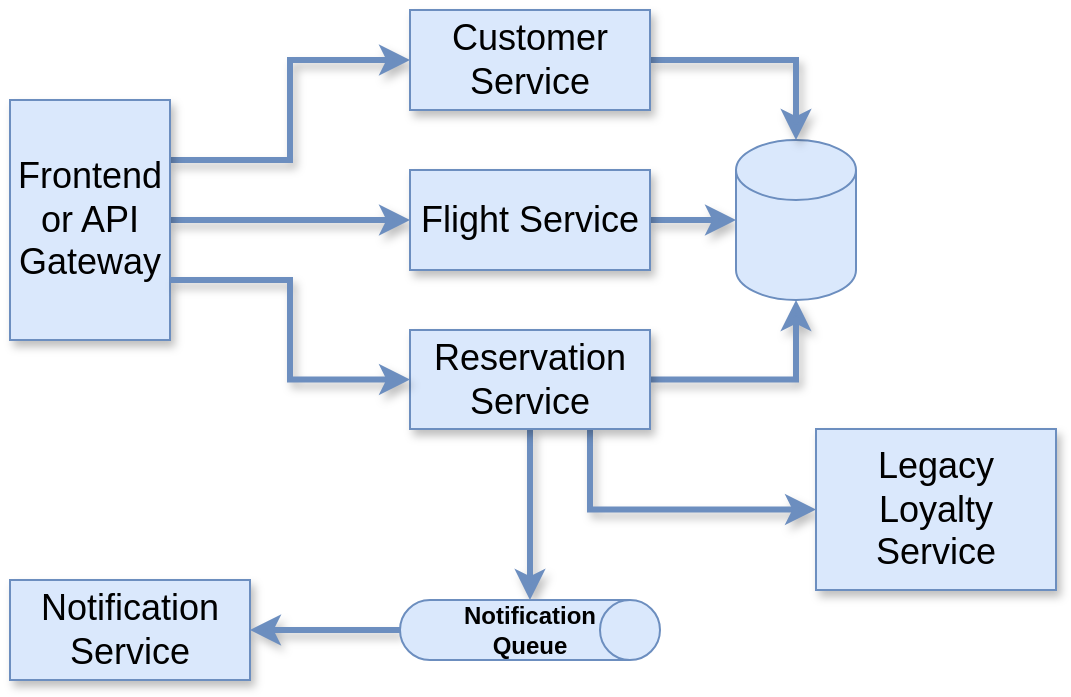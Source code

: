 <mxfile version="14.1.8" type="device" pages="4"><diagram name="Page-1" id="90a13364-a465-7bf4-72fc-28e22215d7a0"><mxGraphModel dx="1086" dy="806" grid="1" gridSize="10" guides="1" tooltips="1" connect="1" arrows="1" fold="1" page="1" pageScale="1.5" pageWidth="1169" pageHeight="826" background="#ffffff" math="0" shadow="0"><root><mxCell id="0" style=";html=1;"/><mxCell id="1" style=";html=1;" parent="0"/><mxCell id="6uJpOnwZQ0r9hFx7CuCv-26" style="rounded=0;orthogonalLoop=1;jettySize=auto;html=1;entryX=0;entryY=0.5;entryDx=0;entryDy=0;edgeStyle=orthogonalEdgeStyle;strokeWidth=3;fillColor=#dae8fc;strokeColor=#6c8ebf;shadow=1;exitX=1;exitY=0.5;exitDx=0;exitDy=0;" parent="1" source="3a17f1ce550125da-8" target="3a17f1ce550125da-4" edge="1"><mxGeometry relative="1" as="geometry"><mxPoint x="950" y="555" as="sourcePoint"/></mxGeometry></mxCell><mxCell id="TBO6qhrg3DSE2DTj_Vc_-5" style="edgeStyle=orthogonalEdgeStyle;rounded=0;orthogonalLoop=1;jettySize=auto;html=1;exitX=1;exitY=0.25;exitDx=0;exitDy=0;entryX=0;entryY=0.5;entryDx=0;entryDy=0;strokeWidth=3;fillColor=#dae8fc;strokeColor=#6c8ebf;shadow=1;" parent="1" source="3a17f1ce550125da-8" target="TBO6qhrg3DSE2DTj_Vc_-1" edge="1"><mxGeometry relative="1" as="geometry"><mxPoint x="950" y="497.5" as="sourcePoint"/></mxGeometry></mxCell><mxCell id="6uJpOnwZQ0r9hFx7CuCv-15" style="edgeStyle=orthogonalEdgeStyle;rounded=0;orthogonalLoop=1;jettySize=auto;html=1;exitX=1;exitY=0.5;exitDx=0;exitDy=0;strokeWidth=3;fillColor=#dae8fc;shadow=1;strokeColor=#6c8ebf;" parent="1" source="3a17f1ce550125da-4" target="6uJpOnwZQ0r9hFx7CuCv-13" edge="1"><mxGeometry relative="1" as="geometry"/></mxCell><mxCell id="3a17f1ce550125da-4" value="Flight Service" style="whiteSpace=wrap;html=1;shadow=1;fontSize=18;fillColor=#dae8fc;strokeColor=#6c8ebf;" parent="1" vertex="1"><mxGeometry x="1037" y="510" width="120" height="50" as="geometry"/></mxCell><mxCell id="6uJpOnwZQ0r9hFx7CuCv-17" style="edgeStyle=orthogonalEdgeStyle;rounded=0;orthogonalLoop=1;jettySize=auto;html=1;exitX=1;exitY=0.5;exitDx=0;exitDy=0;entryX=0.5;entryY=1;entryDx=0;entryDy=0;entryPerimeter=0;strokeWidth=3;fillColor=#dae8fc;shadow=1;strokeColor=#6c8ebf;" parent="1" source="3a17f1ce550125da-6" target="6uJpOnwZQ0r9hFx7CuCv-13" edge="1"><mxGeometry relative="1" as="geometry"/></mxCell><mxCell id="6uJpOnwZQ0r9hFx7CuCv-20" style="edgeStyle=orthogonalEdgeStyle;rounded=0;orthogonalLoop=1;jettySize=auto;html=1;exitX=0.5;exitY=1;exitDx=0;exitDy=0;entryX=0;entryY=0.5;entryDx=0;entryDy=0;entryPerimeter=0;strokeWidth=3;fillColor=#dae8fc;strokeColor=#6c8ebf;shadow=1;" parent="1" source="3a17f1ce550125da-6" target="6uJpOnwZQ0r9hFx7CuCv-19" edge="1"><mxGeometry relative="1" as="geometry"/></mxCell><mxCell id="BXw_F0xIIRYyj80Pb8Pd-3" style="edgeStyle=orthogonalEdgeStyle;rounded=0;orthogonalLoop=1;jettySize=auto;html=1;exitX=0.75;exitY=1;exitDx=0;exitDy=0;entryX=0;entryY=0.5;entryDx=0;entryDy=0;strokeWidth=3;fillColor=#dae8fc;strokeColor=#6c8ebf;shadow=1;" edge="1" parent="1" source="3a17f1ce550125da-6" target="BXw_F0xIIRYyj80Pb8Pd-2"><mxGeometry relative="1" as="geometry"/></mxCell><mxCell id="3a17f1ce550125da-6" value="Reservation Service" style="whiteSpace=wrap;html=1;shadow=1;fontSize=18;fillColor=#dae8fc;strokeColor=#6c8ebf;" parent="1" vertex="1"><mxGeometry x="1037" y="590" width="120" height="49.5" as="geometry"/></mxCell><mxCell id="3a17f1ce550125da-7" value="Notification Service" style="whiteSpace=wrap;html=1;shadow=1;fontSize=18;fillColor=#dae8fc;strokeColor=#6c8ebf;" parent="1" vertex="1"><mxGeometry x="837" y="715" width="120" height="50" as="geometry"/></mxCell><mxCell id="3a17f1ce550125da-8" value="Frontend or API Gateway" style="whiteSpace=wrap;html=1;shadow=1;fontSize=18;fillColor=#dae8fc;strokeColor=#6c8ebf;" parent="1" vertex="1"><mxGeometry x="837" y="475" width="80" height="120" as="geometry"/></mxCell><mxCell id="6uJpOnwZQ0r9hFx7CuCv-11" style="edgeStyle=orthogonalEdgeStyle;rounded=0;orthogonalLoop=1;jettySize=auto;html=1;exitX=0.5;exitY=1;exitDx=0;exitDy=0;" parent="1" source="3a17f1ce550125da-8" target="3a17f1ce550125da-8" edge="1"><mxGeometry relative="1" as="geometry"/></mxCell><mxCell id="6uJpOnwZQ0r9hFx7CuCv-12" value="" style="endArrow=classic;html=1;exitX=1;exitY=0.75;exitDx=0;exitDy=0;entryX=0;entryY=0.5;entryDx=0;entryDy=0;edgeStyle=orthogonalEdgeStyle;rounded=0;strokeWidth=3;fillColor=#dae8fc;strokeColor=#6c8ebf;shadow=1;" parent="1" source="3a17f1ce550125da-8" target="3a17f1ce550125da-6" edge="1"><mxGeometry width="50" height="50" relative="1" as="geometry"><mxPoint x="950" y="612.5" as="sourcePoint"/><mxPoint x="1060" y="610" as="targetPoint"/></mxGeometry></mxCell><mxCell id="6uJpOnwZQ0r9hFx7CuCv-13" value="" style="shape=cylinder3;whiteSpace=wrap;html=1;boundedLbl=1;backgroundOutline=1;size=15;fillColor=#dae8fc;strokeColor=#6c8ebf;" parent="1" vertex="1"><mxGeometry x="1200" y="495" width="60" height="80" as="geometry"/></mxCell><mxCell id="6uJpOnwZQ0r9hFx7CuCv-23" style="edgeStyle=orthogonalEdgeStyle;rounded=0;orthogonalLoop=1;jettySize=auto;html=1;exitX=0.5;exitY=1;exitDx=0;exitDy=0;exitPerimeter=0;entryX=1;entryY=0.5;entryDx=0;entryDy=0;fillColor=#dae8fc;strokeColor=#6c8ebf;strokeWidth=3;shadow=1;" parent="1" source="6uJpOnwZQ0r9hFx7CuCv-19" target="3a17f1ce550125da-7" edge="1"><mxGeometry relative="1" as="geometry"/></mxCell><mxCell id="6uJpOnwZQ0r9hFx7CuCv-19" value="" style="shape=cylinder3;whiteSpace=wrap;html=1;boundedLbl=1;backgroundOutline=1;size=15;rotation=90;fillColor=#dae8fc;strokeColor=#6c8ebf;" parent="1" vertex="1"><mxGeometry x="1082" y="675" width="30" height="130" as="geometry"/></mxCell><mxCell id="6uJpOnwZQ0r9hFx7CuCv-21" value="Notification Queue" style="text;html=1;strokeColor=none;fillColor=none;align=center;verticalAlign=middle;whiteSpace=wrap;rounded=0;fontStyle=1" parent="1" vertex="1"><mxGeometry x="1077" y="730" width="40" height="20" as="geometry"/></mxCell><mxCell id="TBO6qhrg3DSE2DTj_Vc_-3" style="edgeStyle=orthogonalEdgeStyle;rounded=0;orthogonalLoop=1;jettySize=auto;html=1;exitX=1;exitY=0.5;exitDx=0;exitDy=0;entryX=0.5;entryY=0;entryDx=0;entryDy=0;entryPerimeter=0;strokeWidth=3;fillColor=#dae8fc;strokeColor=#6c8ebf;shadow=1;" parent="1" source="TBO6qhrg3DSE2DTj_Vc_-1" target="6uJpOnwZQ0r9hFx7CuCv-13" edge="1"><mxGeometry relative="1" as="geometry"/></mxCell><mxCell id="TBO6qhrg3DSE2DTj_Vc_-1" value="Customer Service" style="whiteSpace=wrap;html=1;shadow=1;fontSize=18;fillColor=#dae8fc;strokeColor=#6c8ebf;" parent="1" vertex="1"><mxGeometry x="1037" y="430" width="120" height="50" as="geometry"/></mxCell><mxCell id="BXw_F0xIIRYyj80Pb8Pd-2" value="Legacy&lt;br&gt;Loyalty Service" style="whiteSpace=wrap;html=1;shadow=1;fontSize=18;fillColor=#dae8fc;strokeColor=#6c8ebf;" vertex="1" parent="1"><mxGeometry x="1240" y="639.5" width="120" height="80.5" as="geometry"/></mxCell></root></mxGraphModel></diagram><diagram id="9K5uFBOcNw0nn7QbsFFS" name="Booking"><mxGraphModel dx="1086" dy="806" grid="1" gridSize="10" guides="1" tooltips="1" connect="1" arrows="1" fold="1" page="1" pageScale="1" pageWidth="850" pageHeight="1100" math="0" shadow="0"><root><mxCell id="N2ZYFlKYr0upUgqSdVYX-0"/><mxCell id="N2ZYFlKYr0upUgqSdVYX-1" parent="N2ZYFlKYr0upUgqSdVYX-0"/><mxCell id="N2ZYFlKYr0upUgqSdVYX-2" style="rounded=0;orthogonalLoop=1;jettySize=auto;html=1;entryX=0;entryY=0.5;entryDx=0;entryDy=0;edgeStyle=orthogonalEdgeStyle;strokeWidth=3;fillColor=#dae8fc;strokeColor=#6c8ebf;shadow=1;exitX=1;exitY=0.5;exitDx=0;exitDy=0;" edge="1" parent="N2ZYFlKYr0upUgqSdVYX-1" source="N2ZYFlKYr0upUgqSdVYX-21" target="N2ZYFlKYr0upUgqSdVYX-5"><mxGeometry relative="1" as="geometry"><mxPoint x="233" y="165" as="sourcePoint"/></mxGeometry></mxCell><mxCell id="N2ZYFlKYr0upUgqSdVYX-3" style="edgeStyle=orthogonalEdgeStyle;rounded=0;orthogonalLoop=1;jettySize=auto;html=1;exitX=1;exitY=0.25;exitDx=0;exitDy=0;entryX=0;entryY=0.5;entryDx=0;entryDy=0;strokeWidth=3;fillColor=#dae8fc;strokeColor=#6c8ebf;shadow=1;" edge="1" parent="N2ZYFlKYr0upUgqSdVYX-1" source="N2ZYFlKYr0upUgqSdVYX-21" target="N2ZYFlKYr0upUgqSdVYX-19"><mxGeometry relative="1" as="geometry"><mxPoint x="233" y="107.5" as="sourcePoint"/></mxGeometry></mxCell><mxCell id="N2ZYFlKYr0upUgqSdVYX-4" style="edgeStyle=orthogonalEdgeStyle;rounded=0;orthogonalLoop=1;jettySize=auto;html=1;exitX=1;exitY=0.5;exitDx=0;exitDy=0;strokeWidth=3;fillColor=#dae8fc;shadow=1;strokeColor=#6c8ebf;" edge="1" parent="N2ZYFlKYr0upUgqSdVYX-1" source="N2ZYFlKYr0upUgqSdVYX-5" target="N2ZYFlKYr0upUgqSdVYX-14"><mxGeometry relative="1" as="geometry"/></mxCell><mxCell id="N2ZYFlKYr0upUgqSdVYX-5" value="Flight Service" style="whiteSpace=wrap;html=1;shadow=1;fontSize=18;fillColor=#d5e8d4;strokeColor=#82b366;strokeWidth=2;" vertex="1" parent="N2ZYFlKYr0upUgqSdVYX-1"><mxGeometry x="320" y="120" width="120" height="50" as="geometry"/></mxCell><mxCell id="N2ZYFlKYr0upUgqSdVYX-6" style="edgeStyle=orthogonalEdgeStyle;rounded=0;orthogonalLoop=1;jettySize=auto;html=1;exitX=1;exitY=0.5;exitDx=0;exitDy=0;entryX=0.5;entryY=1;entryDx=0;entryDy=0;entryPerimeter=0;strokeWidth=3;fillColor=#dae8fc;shadow=1;strokeColor=#6c8ebf;" edge="1" parent="N2ZYFlKYr0upUgqSdVYX-1" source="N2ZYFlKYr0upUgqSdVYX-9" target="N2ZYFlKYr0upUgqSdVYX-14"><mxGeometry relative="1" as="geometry"/></mxCell><mxCell id="N2ZYFlKYr0upUgqSdVYX-9" value="Booking Service" style="whiteSpace=wrap;html=1;shadow=1;fontSize=18;fillColor=#f8cecc;strokeColor=#b85450;strokeWidth=2;" vertex="1" parent="N2ZYFlKYr0upUgqSdVYX-1"><mxGeometry x="320" y="200" width="120" height="49.5" as="geometry"/></mxCell><mxCell id="N2ZYFlKYr0upUgqSdVYX-23" style="edgeStyle=orthogonalEdgeStyle;rounded=0;orthogonalLoop=1;jettySize=auto;html=1;exitX=1;exitY=0.25;exitDx=0;exitDy=0;entryX=0;entryY=0.25;entryDx=0;entryDy=0;shadow=1;strokeWidth=3;fillColor=#dae8fc;strokeColor=#6c8ebf;" edge="1" parent="N2ZYFlKYr0upUgqSdVYX-1" source="N2ZYFlKYr0upUgqSdVYX-11" target="N2ZYFlKYr0upUgqSdVYX-21"><mxGeometry relative="1" as="geometry"/></mxCell><mxCell id="N2ZYFlKYr0upUgqSdVYX-24" style="edgeStyle=orthogonalEdgeStyle;rounded=0;orthogonalLoop=1;jettySize=auto;html=1;exitX=1;exitY=0.5;exitDx=0;exitDy=0;entryX=0;entryY=0.5;entryDx=0;entryDy=0;shadow=1;strokeWidth=3;fillColor=#dae8fc;strokeColor=#6c8ebf;" edge="1" parent="N2ZYFlKYr0upUgqSdVYX-1" source="N2ZYFlKYr0upUgqSdVYX-11" target="N2ZYFlKYr0upUgqSdVYX-21"><mxGeometry relative="1" as="geometry"/></mxCell><mxCell id="N2ZYFlKYr0upUgqSdVYX-25" style="edgeStyle=orthogonalEdgeStyle;rounded=0;orthogonalLoop=1;jettySize=auto;html=1;exitX=1;exitY=0.75;exitDx=0;exitDy=0;entryX=0;entryY=0.75;entryDx=0;entryDy=0;shadow=1;strokeWidth=3;fillColor=#dae8fc;strokeColor=#6c8ebf;" edge="1" parent="N2ZYFlKYr0upUgqSdVYX-1" source="N2ZYFlKYr0upUgqSdVYX-11" target="N2ZYFlKYr0upUgqSdVYX-21"><mxGeometry relative="1" as="geometry"/></mxCell><mxCell id="N2ZYFlKYr0upUgqSdVYX-11" value="Web + App" style="whiteSpace=wrap;html=1;shadow=1;fontSize=18;fillColor=#dae8fc;strokeColor=#6c8ebf;strokeWidth=2;" vertex="1" parent="N2ZYFlKYr0upUgqSdVYX-1"><mxGeometry x="40" y="40" width="80" height="210" as="geometry"/></mxCell><mxCell id="N2ZYFlKYr0upUgqSdVYX-12" style="edgeStyle=orthogonalEdgeStyle;rounded=0;orthogonalLoop=1;jettySize=auto;html=1;exitX=0.5;exitY=1;exitDx=0;exitDy=0;" edge="1" parent="N2ZYFlKYr0upUgqSdVYX-1" source="N2ZYFlKYr0upUgqSdVYX-11" target="N2ZYFlKYr0upUgqSdVYX-11"><mxGeometry relative="1" as="geometry"/></mxCell><mxCell id="N2ZYFlKYr0upUgqSdVYX-13" value="" style="endArrow=classic;html=1;exitX=1;exitY=0.75;exitDx=0;exitDy=0;entryX=0;entryY=0.5;entryDx=0;entryDy=0;edgeStyle=orthogonalEdgeStyle;rounded=0;strokeWidth=3;fillColor=#dae8fc;strokeColor=#6c8ebf;shadow=1;" edge="1" parent="N2ZYFlKYr0upUgqSdVYX-1" source="N2ZYFlKYr0upUgqSdVYX-21" target="N2ZYFlKYr0upUgqSdVYX-9"><mxGeometry width="50" height="50" relative="1" as="geometry"><mxPoint x="233" y="222.5" as="sourcePoint"/><mxPoint x="343" y="220" as="targetPoint"/></mxGeometry></mxCell><mxCell id="N2ZYFlKYr0upUgqSdVYX-14" value="" style="shape=cylinder3;whiteSpace=wrap;html=1;boundedLbl=1;backgroundOutline=1;size=15;fillColor=#dae8fc;strokeColor=#6c8ebf;strokeWidth=2;" vertex="1" parent="N2ZYFlKYr0upUgqSdVYX-1"><mxGeometry x="483" y="105" width="60" height="80" as="geometry"/></mxCell><mxCell id="N2ZYFlKYr0upUgqSdVYX-18" style="edgeStyle=orthogonalEdgeStyle;rounded=0;orthogonalLoop=1;jettySize=auto;html=1;exitX=1;exitY=0.5;exitDx=0;exitDy=0;entryX=0.5;entryY=0;entryDx=0;entryDy=0;entryPerimeter=0;strokeWidth=3;fillColor=#dae8fc;strokeColor=#6c8ebf;shadow=1;" edge="1" parent="N2ZYFlKYr0upUgqSdVYX-1" source="N2ZYFlKYr0upUgqSdVYX-19" target="N2ZYFlKYr0upUgqSdVYX-14"><mxGeometry relative="1" as="geometry"/></mxCell><mxCell id="N2ZYFlKYr0upUgqSdVYX-19" value="Customer Service" style="whiteSpace=wrap;html=1;shadow=1;fontSize=18;fillColor=#d5e8d4;strokeColor=#82b366;strokeWidth=2;" vertex="1" parent="N2ZYFlKYr0upUgqSdVYX-1"><mxGeometry x="320" y="40" width="120" height="50" as="geometry"/></mxCell><mxCell id="N2ZYFlKYr0upUgqSdVYX-21" value="API Gateway" style="whiteSpace=wrap;html=1;shadow=1;fontSize=18;fillColor=#dae8fc;strokeColor=#6c8ebf;strokeWidth=2;" vertex="1" parent="N2ZYFlKYr0upUgqSdVYX-1"><mxGeometry x="160" y="40" width="80" height="210" as="geometry"/></mxCell></root></mxGraphModel></diagram><diagram name="Loyalty" id="JsMrkdM38_6QUIYFpHEE"><mxGraphModel dx="1086" dy="806" grid="1" gridSize="10" guides="1" tooltips="1" connect="1" arrows="1" fold="1" page="1" pageScale="1" pageWidth="850" pageHeight="1100" math="0" shadow="0"><root><mxCell id="9sG3XGMuQeK7634BkWsB-0"/><mxCell id="9sG3XGMuQeK7634BkWsB-1" parent="9sG3XGMuQeK7634BkWsB-0"/><mxCell id="9sG3XGMuQeK7634BkWsB-2" style="rounded=0;orthogonalLoop=1;jettySize=auto;html=1;entryX=0;entryY=0.5;entryDx=0;entryDy=0;edgeStyle=orthogonalEdgeStyle;strokeWidth=3;fillColor=#dae8fc;strokeColor=#6c8ebf;shadow=1;exitX=1;exitY=0.5;exitDx=0;exitDy=0;" edge="1" parent="9sG3XGMuQeK7634BkWsB-1" source="9sG3XGMuQeK7634BkWsB-17" target="9sG3XGMuQeK7634BkWsB-5"><mxGeometry relative="1" as="geometry"><mxPoint x="233" y="165" as="sourcePoint"/></mxGeometry></mxCell><mxCell id="9sG3XGMuQeK7634BkWsB-3" style="edgeStyle=orthogonalEdgeStyle;rounded=0;orthogonalLoop=1;jettySize=auto;html=1;exitX=1;exitY=0.25;exitDx=0;exitDy=0;entryX=0;entryY=0.5;entryDx=0;entryDy=0;strokeWidth=3;fillColor=#dae8fc;strokeColor=#6c8ebf;shadow=1;" edge="1" parent="9sG3XGMuQeK7634BkWsB-1" source="9sG3XGMuQeK7634BkWsB-17" target="9sG3XGMuQeK7634BkWsB-16"><mxGeometry relative="1" as="geometry"><mxPoint x="233" y="107.5" as="sourcePoint"/></mxGeometry></mxCell><mxCell id="9sG3XGMuQeK7634BkWsB-4" style="edgeStyle=orthogonalEdgeStyle;rounded=0;orthogonalLoop=1;jettySize=auto;html=1;exitX=1;exitY=0.5;exitDx=0;exitDy=0;strokeWidth=3;fillColor=#dae8fc;shadow=1;strokeColor=#6c8ebf;" edge="1" parent="9sG3XGMuQeK7634BkWsB-1" source="9sG3XGMuQeK7634BkWsB-5" target="9sG3XGMuQeK7634BkWsB-14"><mxGeometry relative="1" as="geometry"/></mxCell><mxCell id="9sG3XGMuQeK7634BkWsB-5" value="Flight Service" style="whiteSpace=wrap;html=1;shadow=1;fontSize=18;fillColor=#d5e8d4;strokeColor=#82b366;strokeWidth=2;" vertex="1" parent="9sG3XGMuQeK7634BkWsB-1"><mxGeometry x="320" y="120" width="120" height="50" as="geometry"/></mxCell><mxCell id="9sG3XGMuQeK7634BkWsB-6" style="edgeStyle=orthogonalEdgeStyle;rounded=0;orthogonalLoop=1;jettySize=auto;html=1;exitX=1;exitY=0.5;exitDx=0;exitDy=0;entryX=0.5;entryY=1;entryDx=0;entryDy=0;entryPerimeter=0;strokeWidth=3;fillColor=#dae8fc;shadow=1;strokeColor=#6c8ebf;" edge="1" parent="9sG3XGMuQeK7634BkWsB-1" source="9sG3XGMuQeK7634BkWsB-7" target="9sG3XGMuQeK7634BkWsB-14"><mxGeometry relative="1" as="geometry"/></mxCell><mxCell id="B83CJef7a2EJPVdl7CSZ-1" style="edgeStyle=orthogonalEdgeStyle;rounded=0;orthogonalLoop=1;jettySize=auto;html=1;exitX=0.75;exitY=1;exitDx=0;exitDy=0;entryX=0.5;entryY=0;entryDx=0;entryDy=0;shadow=1;strokeWidth=3;fillColor=#dae8fc;strokeColor=#6c8ebf;" edge="1" parent="9sG3XGMuQeK7634BkWsB-1" source="9sG3XGMuQeK7634BkWsB-7" target="B83CJef7a2EJPVdl7CSZ-0"><mxGeometry relative="1" as="geometry"/></mxCell><mxCell id="9sG3XGMuQeK7634BkWsB-7" value="Booking Service" style="whiteSpace=wrap;html=1;shadow=1;fontSize=18;fillColor=#d5e8d4;strokeColor=#82b366;strokeWidth=2;" vertex="1" parent="9sG3XGMuQeK7634BkWsB-1"><mxGeometry x="320" y="200" width="120" height="49.5" as="geometry"/></mxCell><mxCell id="9sG3XGMuQeK7634BkWsB-8" style="edgeStyle=orthogonalEdgeStyle;rounded=0;orthogonalLoop=1;jettySize=auto;html=1;exitX=1;exitY=0.25;exitDx=0;exitDy=0;entryX=0;entryY=0.25;entryDx=0;entryDy=0;shadow=1;strokeWidth=3;fillColor=#dae8fc;strokeColor=#6c8ebf;" edge="1" parent="9sG3XGMuQeK7634BkWsB-1" source="9sG3XGMuQeK7634BkWsB-11" target="9sG3XGMuQeK7634BkWsB-17"><mxGeometry relative="1" as="geometry"/></mxCell><mxCell id="9sG3XGMuQeK7634BkWsB-9" style="edgeStyle=orthogonalEdgeStyle;rounded=0;orthogonalLoop=1;jettySize=auto;html=1;exitX=1;exitY=0.5;exitDx=0;exitDy=0;entryX=0;entryY=0.5;entryDx=0;entryDy=0;shadow=1;strokeWidth=3;fillColor=#dae8fc;strokeColor=#6c8ebf;" edge="1" parent="9sG3XGMuQeK7634BkWsB-1" source="9sG3XGMuQeK7634BkWsB-11" target="9sG3XGMuQeK7634BkWsB-17"><mxGeometry relative="1" as="geometry"/></mxCell><mxCell id="9sG3XGMuQeK7634BkWsB-10" style="edgeStyle=orthogonalEdgeStyle;rounded=0;orthogonalLoop=1;jettySize=auto;html=1;exitX=1;exitY=0.75;exitDx=0;exitDy=0;entryX=0;entryY=0.75;entryDx=0;entryDy=0;shadow=1;strokeWidth=3;fillColor=#dae8fc;strokeColor=#6c8ebf;" edge="1" parent="9sG3XGMuQeK7634BkWsB-1" source="9sG3XGMuQeK7634BkWsB-11" target="9sG3XGMuQeK7634BkWsB-17"><mxGeometry relative="1" as="geometry"/></mxCell><mxCell id="9sG3XGMuQeK7634BkWsB-11" value="Web + App" style="whiteSpace=wrap;html=1;shadow=1;fontSize=18;fillColor=#dae8fc;strokeColor=#6c8ebf;strokeWidth=2;" vertex="1" parent="9sG3XGMuQeK7634BkWsB-1"><mxGeometry x="40" y="40" width="80" height="210" as="geometry"/></mxCell><mxCell id="9sG3XGMuQeK7634BkWsB-12" style="edgeStyle=orthogonalEdgeStyle;rounded=0;orthogonalLoop=1;jettySize=auto;html=1;exitX=0.5;exitY=1;exitDx=0;exitDy=0;" edge="1" parent="9sG3XGMuQeK7634BkWsB-1" source="9sG3XGMuQeK7634BkWsB-11" target="9sG3XGMuQeK7634BkWsB-11"><mxGeometry relative="1" as="geometry"/></mxCell><mxCell id="9sG3XGMuQeK7634BkWsB-13" value="" style="endArrow=classic;html=1;exitX=1;exitY=0.75;exitDx=0;exitDy=0;entryX=0;entryY=0.5;entryDx=0;entryDy=0;edgeStyle=orthogonalEdgeStyle;rounded=0;strokeWidth=3;fillColor=#dae8fc;strokeColor=#6c8ebf;shadow=1;" edge="1" parent="9sG3XGMuQeK7634BkWsB-1" source="9sG3XGMuQeK7634BkWsB-17" target="9sG3XGMuQeK7634BkWsB-7"><mxGeometry width="50" height="50" relative="1" as="geometry"><mxPoint x="233" y="222.5" as="sourcePoint"/><mxPoint x="343" y="220" as="targetPoint"/></mxGeometry></mxCell><mxCell id="9sG3XGMuQeK7634BkWsB-14" value="" style="shape=cylinder3;whiteSpace=wrap;html=1;boundedLbl=1;backgroundOutline=1;size=15;fillColor=#dae8fc;strokeColor=#6c8ebf;strokeWidth=2;" vertex="1" parent="9sG3XGMuQeK7634BkWsB-1"><mxGeometry x="483" y="105" width="60" height="80" as="geometry"/></mxCell><mxCell id="9sG3XGMuQeK7634BkWsB-15" style="edgeStyle=orthogonalEdgeStyle;rounded=0;orthogonalLoop=1;jettySize=auto;html=1;exitX=1;exitY=0.5;exitDx=0;exitDy=0;entryX=0.5;entryY=0;entryDx=0;entryDy=0;entryPerimeter=0;strokeWidth=3;fillColor=#dae8fc;strokeColor=#6c8ebf;shadow=1;" edge="1" parent="9sG3XGMuQeK7634BkWsB-1" source="9sG3XGMuQeK7634BkWsB-16" target="9sG3XGMuQeK7634BkWsB-14"><mxGeometry relative="1" as="geometry"/></mxCell><mxCell id="9sG3XGMuQeK7634BkWsB-16" value="Customer Service" style="whiteSpace=wrap;html=1;shadow=1;fontSize=18;fillColor=#d5e8d4;strokeColor=#82b366;strokeWidth=2;" vertex="1" parent="9sG3XGMuQeK7634BkWsB-1"><mxGeometry x="320" y="40" width="120" height="50" as="geometry"/></mxCell><mxCell id="9sG3XGMuQeK7634BkWsB-17" value="API Gateway" style="whiteSpace=wrap;html=1;shadow=1;fontSize=18;fillColor=#dae8fc;strokeColor=#6c8ebf;strokeWidth=2;" vertex="1" parent="9sG3XGMuQeK7634BkWsB-1"><mxGeometry x="160" y="40" width="80" height="210" as="geometry"/></mxCell><mxCell id="B83CJef7a2EJPVdl7CSZ-0" value="Legacy Loyalty Service" style="whiteSpace=wrap;html=1;shadow=1;fontSize=18;fillColor=#f8cecc;strokeColor=#b85450;strokeWidth=2;" vertex="1" parent="9sG3XGMuQeK7634BkWsB-1"><mxGeometry x="400" y="320" width="120" height="80" as="geometry"/></mxCell></root></mxGraphModel></diagram><diagram name="Notification" id="sLvLpMGYgGzAVuTo_P69"><mxGraphModel dx="1086" dy="806" grid="1" gridSize="10" guides="1" tooltips="1" connect="1" arrows="1" fold="1" page="1" pageScale="1" pageWidth="850" pageHeight="1100" math="0" shadow="0"><root><mxCell id="ywvU6y7cSyENzXjc-14r-0"/><mxCell id="ywvU6y7cSyENzXjc-14r-1" parent="ywvU6y7cSyENzXjc-14r-0"/><mxCell id="ywvU6y7cSyENzXjc-14r-2" style="rounded=0;orthogonalLoop=1;jettySize=auto;html=1;entryX=0;entryY=0.5;entryDx=0;entryDy=0;edgeStyle=orthogonalEdgeStyle;strokeWidth=3;fillColor=#dae8fc;strokeColor=#6c8ebf;shadow=1;exitX=1;exitY=0.5;exitDx=0;exitDy=0;" edge="1" parent="ywvU6y7cSyENzXjc-14r-1" source="ywvU6y7cSyENzXjc-14r-18" target="ywvU6y7cSyENzXjc-14r-5"><mxGeometry relative="1" as="geometry"><mxPoint x="233" y="165" as="sourcePoint"/></mxGeometry></mxCell><mxCell id="ywvU6y7cSyENzXjc-14r-3" style="edgeStyle=orthogonalEdgeStyle;rounded=0;orthogonalLoop=1;jettySize=auto;html=1;exitX=1;exitY=0.25;exitDx=0;exitDy=0;entryX=0;entryY=0.5;entryDx=0;entryDy=0;strokeWidth=3;fillColor=#dae8fc;strokeColor=#6c8ebf;shadow=1;" edge="1" parent="ywvU6y7cSyENzXjc-14r-1" source="ywvU6y7cSyENzXjc-14r-18" target="ywvU6y7cSyENzXjc-14r-17"><mxGeometry relative="1" as="geometry"><mxPoint x="233" y="107.5" as="sourcePoint"/></mxGeometry></mxCell><mxCell id="ywvU6y7cSyENzXjc-14r-4" style="edgeStyle=orthogonalEdgeStyle;rounded=0;orthogonalLoop=1;jettySize=auto;html=1;exitX=1;exitY=0.5;exitDx=0;exitDy=0;strokeWidth=3;fillColor=#dae8fc;shadow=1;strokeColor=#6c8ebf;" edge="1" parent="ywvU6y7cSyENzXjc-14r-1" source="ywvU6y7cSyENzXjc-14r-5" target="ywvU6y7cSyENzXjc-14r-15"><mxGeometry relative="1" as="geometry"/></mxCell><mxCell id="ywvU6y7cSyENzXjc-14r-5" value="Flight Service" style="whiteSpace=wrap;html=1;shadow=1;fontSize=18;fillColor=#d5e8d4;strokeColor=#82b366;strokeWidth=2;" vertex="1" parent="ywvU6y7cSyENzXjc-14r-1"><mxGeometry x="320" y="120" width="120" height="50" as="geometry"/></mxCell><mxCell id="ywvU6y7cSyENzXjc-14r-6" style="edgeStyle=orthogonalEdgeStyle;rounded=0;orthogonalLoop=1;jettySize=auto;html=1;exitX=1;exitY=0.5;exitDx=0;exitDy=0;entryX=0.5;entryY=1;entryDx=0;entryDy=0;entryPerimeter=0;strokeWidth=3;fillColor=#dae8fc;shadow=1;strokeColor=#6c8ebf;" edge="1" parent="ywvU6y7cSyENzXjc-14r-1" source="ywvU6y7cSyENzXjc-14r-8" target="ywvU6y7cSyENzXjc-14r-15"><mxGeometry relative="1" as="geometry"/></mxCell><mxCell id="ywvU6y7cSyENzXjc-14r-7" style="edgeStyle=orthogonalEdgeStyle;rounded=0;orthogonalLoop=1;jettySize=auto;html=1;exitX=0.75;exitY=1;exitDx=0;exitDy=0;entryX=0.5;entryY=0;entryDx=0;entryDy=0;shadow=1;strokeWidth=3;fillColor=#dae8fc;strokeColor=#6c8ebf;" edge="1" parent="ywvU6y7cSyENzXjc-14r-1" source="ywvU6y7cSyENzXjc-14r-8" target="ywvU6y7cSyENzXjc-14r-19"><mxGeometry relative="1" as="geometry"/></mxCell><mxCell id="IwNG3Duh-XHe3oEtd4Dg-4" style="edgeStyle=orthogonalEdgeStyle;rounded=0;orthogonalLoop=1;jettySize=auto;html=1;exitX=0.5;exitY=1;exitDx=0;exitDy=0;entryX=0.5;entryY=0;entryDx=0;entryDy=0;entryPerimeter=0;shadow=1;strokeWidth=3;fillColor=#dae8fc;strokeColor=#6c8ebf;" edge="1" parent="ywvU6y7cSyENzXjc-14r-1" source="ywvU6y7cSyENzXjc-14r-8" target="IwNG3Duh-XHe3oEtd4Dg-2"><mxGeometry relative="1" as="geometry"/></mxCell><mxCell id="ywvU6y7cSyENzXjc-14r-8" value="Booking Service" style="whiteSpace=wrap;html=1;shadow=1;fontSize=18;fillColor=#d5e8d4;strokeColor=#82b366;strokeWidth=2;" vertex="1" parent="ywvU6y7cSyENzXjc-14r-1"><mxGeometry x="320" y="200" width="120" height="49.5" as="geometry"/></mxCell><mxCell id="ywvU6y7cSyENzXjc-14r-9" style="edgeStyle=orthogonalEdgeStyle;rounded=0;orthogonalLoop=1;jettySize=auto;html=1;exitX=1;exitY=0.25;exitDx=0;exitDy=0;entryX=0;entryY=0.25;entryDx=0;entryDy=0;shadow=1;strokeWidth=3;fillColor=#dae8fc;strokeColor=#6c8ebf;" edge="1" parent="ywvU6y7cSyENzXjc-14r-1" source="ywvU6y7cSyENzXjc-14r-12" target="ywvU6y7cSyENzXjc-14r-18"><mxGeometry relative="1" as="geometry"/></mxCell><mxCell id="ywvU6y7cSyENzXjc-14r-10" style="edgeStyle=orthogonalEdgeStyle;rounded=0;orthogonalLoop=1;jettySize=auto;html=1;exitX=1;exitY=0.5;exitDx=0;exitDy=0;entryX=0;entryY=0.5;entryDx=0;entryDy=0;shadow=1;strokeWidth=3;fillColor=#dae8fc;strokeColor=#6c8ebf;" edge="1" parent="ywvU6y7cSyENzXjc-14r-1" source="ywvU6y7cSyENzXjc-14r-12" target="ywvU6y7cSyENzXjc-14r-18"><mxGeometry relative="1" as="geometry"/></mxCell><mxCell id="ywvU6y7cSyENzXjc-14r-11" style="edgeStyle=orthogonalEdgeStyle;rounded=0;orthogonalLoop=1;jettySize=auto;html=1;exitX=1;exitY=0.75;exitDx=0;exitDy=0;entryX=0;entryY=0.75;entryDx=0;entryDy=0;shadow=1;strokeWidth=3;fillColor=#dae8fc;strokeColor=#6c8ebf;" edge="1" parent="ywvU6y7cSyENzXjc-14r-1" source="ywvU6y7cSyENzXjc-14r-12" target="ywvU6y7cSyENzXjc-14r-18"><mxGeometry relative="1" as="geometry"/></mxCell><mxCell id="ywvU6y7cSyENzXjc-14r-12" value="Web + App" style="whiteSpace=wrap;html=1;shadow=1;fontSize=18;fillColor=#dae8fc;strokeColor=#6c8ebf;strokeWidth=2;" vertex="1" parent="ywvU6y7cSyENzXjc-14r-1"><mxGeometry x="40" y="40" width="80" height="210" as="geometry"/></mxCell><mxCell id="ywvU6y7cSyENzXjc-14r-13" style="edgeStyle=orthogonalEdgeStyle;rounded=0;orthogonalLoop=1;jettySize=auto;html=1;exitX=0.5;exitY=1;exitDx=0;exitDy=0;" edge="1" parent="ywvU6y7cSyENzXjc-14r-1" source="ywvU6y7cSyENzXjc-14r-12" target="ywvU6y7cSyENzXjc-14r-12"><mxGeometry relative="1" as="geometry"/></mxCell><mxCell id="ywvU6y7cSyENzXjc-14r-14" value="" style="endArrow=classic;html=1;exitX=1;exitY=0.75;exitDx=0;exitDy=0;entryX=0;entryY=0.5;entryDx=0;entryDy=0;edgeStyle=orthogonalEdgeStyle;rounded=0;strokeWidth=3;fillColor=#dae8fc;strokeColor=#6c8ebf;shadow=1;" edge="1" parent="ywvU6y7cSyENzXjc-14r-1" source="ywvU6y7cSyENzXjc-14r-18" target="ywvU6y7cSyENzXjc-14r-8"><mxGeometry width="50" height="50" relative="1" as="geometry"><mxPoint x="233" y="222.5" as="sourcePoint"/><mxPoint x="343" y="220" as="targetPoint"/></mxGeometry></mxCell><mxCell id="ywvU6y7cSyENzXjc-14r-15" value="" style="shape=cylinder3;whiteSpace=wrap;html=1;boundedLbl=1;backgroundOutline=1;size=15;fillColor=#dae8fc;strokeColor=#6c8ebf;strokeWidth=2;" vertex="1" parent="ywvU6y7cSyENzXjc-14r-1"><mxGeometry x="483" y="105" width="60" height="80" as="geometry"/></mxCell><mxCell id="ywvU6y7cSyENzXjc-14r-16" style="edgeStyle=orthogonalEdgeStyle;rounded=0;orthogonalLoop=1;jettySize=auto;html=1;exitX=1;exitY=0.5;exitDx=0;exitDy=0;entryX=0.5;entryY=0;entryDx=0;entryDy=0;entryPerimeter=0;strokeWidth=3;fillColor=#dae8fc;strokeColor=#6c8ebf;shadow=1;" edge="1" parent="ywvU6y7cSyENzXjc-14r-1" source="ywvU6y7cSyENzXjc-14r-17" target="ywvU6y7cSyENzXjc-14r-15"><mxGeometry relative="1" as="geometry"/></mxCell><mxCell id="ywvU6y7cSyENzXjc-14r-17" value="Customer Service" style="whiteSpace=wrap;html=1;shadow=1;fontSize=18;fillColor=#d5e8d4;strokeColor=#82b366;strokeWidth=2;" vertex="1" parent="ywvU6y7cSyENzXjc-14r-1"><mxGeometry x="320" y="40" width="120" height="50" as="geometry"/></mxCell><mxCell id="ywvU6y7cSyENzXjc-14r-18" value="API Gateway" style="whiteSpace=wrap;html=1;shadow=1;fontSize=18;fillColor=#dae8fc;strokeColor=#6c8ebf;strokeWidth=2;" vertex="1" parent="ywvU6y7cSyENzXjc-14r-1"><mxGeometry x="160" y="40" width="80" height="210" as="geometry"/></mxCell><mxCell id="ywvU6y7cSyENzXjc-14r-19" value="Legacy Loyalty Service" style="whiteSpace=wrap;html=1;shadow=1;fontSize=18;fillColor=#d5e8d4;strokeColor=#82b366;strokeWidth=2;" vertex="1" parent="ywvU6y7cSyENzXjc-14r-1"><mxGeometry x="400" y="320" width="120" height="80" as="geometry"/></mxCell><mxCell id="IwNG3Duh-XHe3oEtd4Dg-0" value="Notification Service" style="whiteSpace=wrap;html=1;shadow=1;fontSize=18;fillColor=#f8cecc;strokeColor=#b85450;strokeWidth=2;" vertex="1" parent="ywvU6y7cSyENzXjc-14r-1"><mxGeometry x="40" y="335" width="120" height="50" as="geometry"/></mxCell><mxCell id="IwNG3Duh-XHe3oEtd4Dg-1" style="edgeStyle=orthogonalEdgeStyle;rounded=0;orthogonalLoop=1;jettySize=auto;html=1;exitX=0.5;exitY=1;exitDx=0;exitDy=0;exitPerimeter=0;entryX=1;entryY=0.5;entryDx=0;entryDy=0;fillColor=#dae8fc;strokeColor=#6c8ebf;strokeWidth=3;shadow=1;" edge="1" parent="ywvU6y7cSyENzXjc-14r-1" source="IwNG3Duh-XHe3oEtd4Dg-2" target="IwNG3Duh-XHe3oEtd4Dg-0"><mxGeometry relative="1" as="geometry"/></mxCell><mxCell id="IwNG3Duh-XHe3oEtd4Dg-2" value="" style="shape=cylinder3;whiteSpace=wrap;html=1;boundedLbl=1;backgroundOutline=1;size=15;rotation=90;fillColor=#f8cecc;strokeColor=#b85450;" vertex="1" parent="ywvU6y7cSyENzXjc-14r-1"><mxGeometry x="260" y="295" width="30" height="130" as="geometry"/></mxCell><mxCell id="IwNG3Duh-XHe3oEtd4Dg-3" value="Queue" style="text;html=1;strokeColor=none;fillColor=none;align=center;verticalAlign=middle;whiteSpace=wrap;rounded=0;fontStyle=1" vertex="1" parent="ywvU6y7cSyENzXjc-14r-1"><mxGeometry x="255" y="350" width="40" height="20" as="geometry"/></mxCell></root></mxGraphModel></diagram></mxfile>